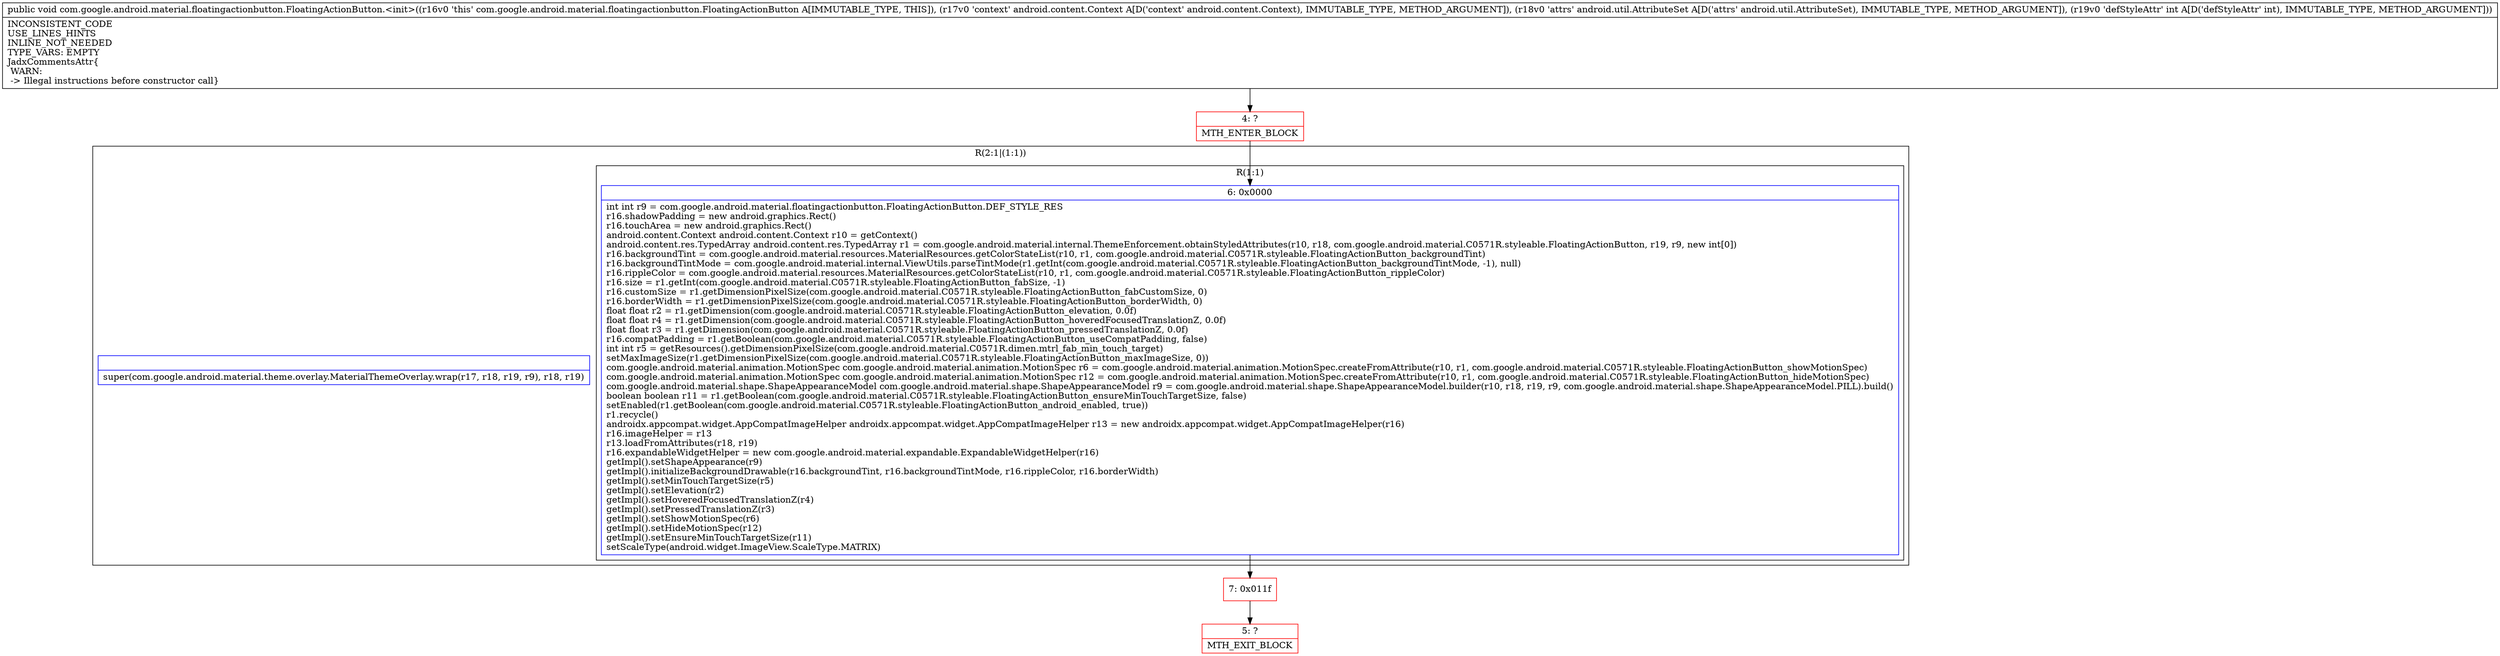 digraph "CFG forcom.google.android.material.floatingactionbutton.FloatingActionButton.\<init\>(Landroid\/content\/Context;Landroid\/util\/AttributeSet;I)V" {
subgraph cluster_Region_2010922355 {
label = "R(2:1|(1:1))";
node [shape=record,color=blue];
Node_InsnContainer_962577092 [shape=record,label="{|super(com.google.android.material.theme.overlay.MaterialThemeOverlay.wrap(r17, r18, r19, r9), r18, r19)\l}"];
subgraph cluster_Region_1564272867 {
label = "R(1:1)";
node [shape=record,color=blue];
Node_6 [shape=record,label="{6\:\ 0x0000|int int r9 = com.google.android.material.floatingactionbutton.FloatingActionButton.DEF_STYLE_RES\lr16.shadowPadding = new android.graphics.Rect()\lr16.touchArea = new android.graphics.Rect()\landroid.content.Context android.content.Context r10 = getContext()\landroid.content.res.TypedArray android.content.res.TypedArray r1 = com.google.android.material.internal.ThemeEnforcement.obtainStyledAttributes(r10, r18, com.google.android.material.C0571R.styleable.FloatingActionButton, r19, r9, new int[0])\lr16.backgroundTint = com.google.android.material.resources.MaterialResources.getColorStateList(r10, r1, com.google.android.material.C0571R.styleable.FloatingActionButton_backgroundTint)\lr16.backgroundTintMode = com.google.android.material.internal.ViewUtils.parseTintMode(r1.getInt(com.google.android.material.C0571R.styleable.FloatingActionButton_backgroundTintMode, \-1), null)\lr16.rippleColor = com.google.android.material.resources.MaterialResources.getColorStateList(r10, r1, com.google.android.material.C0571R.styleable.FloatingActionButton_rippleColor)\lr16.size = r1.getInt(com.google.android.material.C0571R.styleable.FloatingActionButton_fabSize, \-1)\lr16.customSize = r1.getDimensionPixelSize(com.google.android.material.C0571R.styleable.FloatingActionButton_fabCustomSize, 0)\lr16.borderWidth = r1.getDimensionPixelSize(com.google.android.material.C0571R.styleable.FloatingActionButton_borderWidth, 0)\lfloat float r2 = r1.getDimension(com.google.android.material.C0571R.styleable.FloatingActionButton_elevation, 0.0f)\lfloat float r4 = r1.getDimension(com.google.android.material.C0571R.styleable.FloatingActionButton_hoveredFocusedTranslationZ, 0.0f)\lfloat float r3 = r1.getDimension(com.google.android.material.C0571R.styleable.FloatingActionButton_pressedTranslationZ, 0.0f)\lr16.compatPadding = r1.getBoolean(com.google.android.material.C0571R.styleable.FloatingActionButton_useCompatPadding, false)\lint int r5 = getResources().getDimensionPixelSize(com.google.android.material.C0571R.dimen.mtrl_fab_min_touch_target)\lsetMaxImageSize(r1.getDimensionPixelSize(com.google.android.material.C0571R.styleable.FloatingActionButton_maxImageSize, 0))\lcom.google.android.material.animation.MotionSpec com.google.android.material.animation.MotionSpec r6 = com.google.android.material.animation.MotionSpec.createFromAttribute(r10, r1, com.google.android.material.C0571R.styleable.FloatingActionButton_showMotionSpec)\lcom.google.android.material.animation.MotionSpec com.google.android.material.animation.MotionSpec r12 = com.google.android.material.animation.MotionSpec.createFromAttribute(r10, r1, com.google.android.material.C0571R.styleable.FloatingActionButton_hideMotionSpec)\lcom.google.android.material.shape.ShapeAppearanceModel com.google.android.material.shape.ShapeAppearanceModel r9 = com.google.android.material.shape.ShapeAppearanceModel.builder(r10, r18, r19, r9, com.google.android.material.shape.ShapeAppearanceModel.PILL).build()\lboolean boolean r11 = r1.getBoolean(com.google.android.material.C0571R.styleable.FloatingActionButton_ensureMinTouchTargetSize, false)\lsetEnabled(r1.getBoolean(com.google.android.material.C0571R.styleable.FloatingActionButton_android_enabled, true))\lr1.recycle()\landroidx.appcompat.widget.AppCompatImageHelper androidx.appcompat.widget.AppCompatImageHelper r13 = new androidx.appcompat.widget.AppCompatImageHelper(r16)\lr16.imageHelper = r13\lr13.loadFromAttributes(r18, r19)\lr16.expandableWidgetHelper = new com.google.android.material.expandable.ExpandableWidgetHelper(r16)\lgetImpl().setShapeAppearance(r9)\lgetImpl().initializeBackgroundDrawable(r16.backgroundTint, r16.backgroundTintMode, r16.rippleColor, r16.borderWidth)\lgetImpl().setMinTouchTargetSize(r5)\lgetImpl().setElevation(r2)\lgetImpl().setHoveredFocusedTranslationZ(r4)\lgetImpl().setPressedTranslationZ(r3)\lgetImpl().setShowMotionSpec(r6)\lgetImpl().setHideMotionSpec(r12)\lgetImpl().setEnsureMinTouchTargetSize(r11)\lsetScaleType(android.widget.ImageView.ScaleType.MATRIX)\l}"];
}
}
Node_4 [shape=record,color=red,label="{4\:\ ?|MTH_ENTER_BLOCK\l}"];
Node_7 [shape=record,color=red,label="{7\:\ 0x011f}"];
Node_5 [shape=record,color=red,label="{5\:\ ?|MTH_EXIT_BLOCK\l}"];
MethodNode[shape=record,label="{public void com.google.android.material.floatingactionbutton.FloatingActionButton.\<init\>((r16v0 'this' com.google.android.material.floatingactionbutton.FloatingActionButton A[IMMUTABLE_TYPE, THIS]), (r17v0 'context' android.content.Context A[D('context' android.content.Context), IMMUTABLE_TYPE, METHOD_ARGUMENT]), (r18v0 'attrs' android.util.AttributeSet A[D('attrs' android.util.AttributeSet), IMMUTABLE_TYPE, METHOD_ARGUMENT]), (r19v0 'defStyleAttr' int A[D('defStyleAttr' int), IMMUTABLE_TYPE, METHOD_ARGUMENT]))  | INCONSISTENT_CODE\lUSE_LINES_HINTS\lINLINE_NOT_NEEDED\lTYPE_VARS: EMPTY\lJadxCommentsAttr\{\l WARN: \l \-\> Illegal instructions before constructor call\}\l}"];
MethodNode -> Node_4;Node_6 -> Node_7;
Node_4 -> Node_6;
Node_7 -> Node_5;
}

